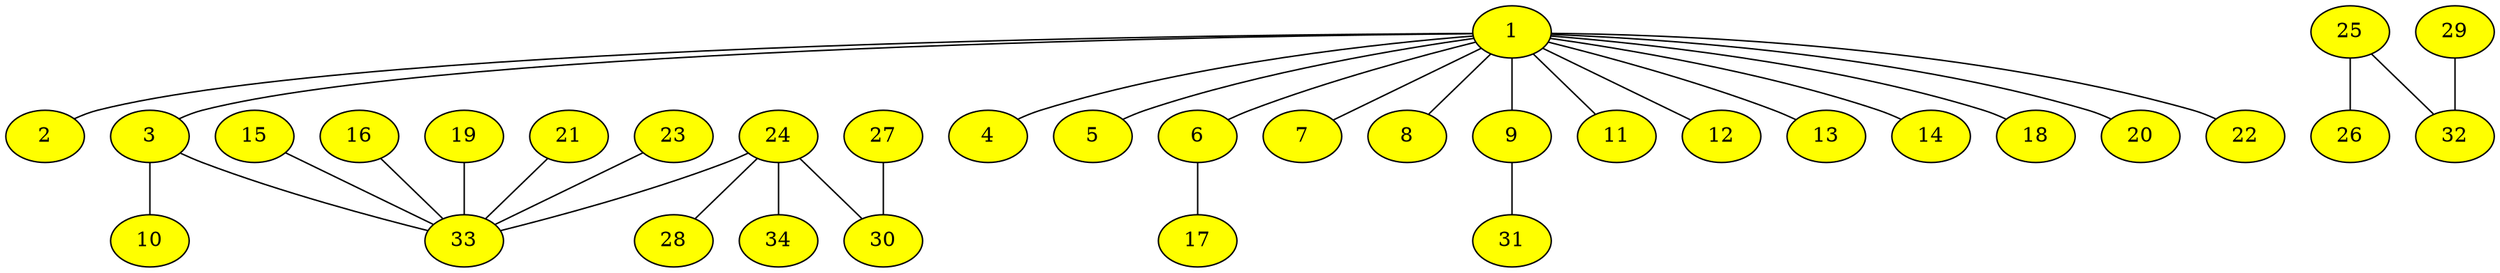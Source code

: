 graph graphutils {
  node [ color = black, fillcolor = while, style = filled ];
  "1" -- "2" [w=1];
  "1" -- "3" [w=1];
  "1" -- "4" [w=1];
  "1" -- "5" [w=1];
  "1" -- "6" [w=1];
  "1" -- "7" [w=1];
  "1" -- "8" [w=1];
  "1" -- "9" [w=1];
  "1" -- "11" [w=1];
  "1" -- "12" [w=1];
  "1" -- "13" [w=1];
  "1" -- "14" [w=1];
  "1" -- "18" [w=1];
  "1" -- "20" [w=1];
  "1" -- "22" [w=1];
  "1" [fillcolor="#ffff00"];
  "2" [fillcolor="#ffff00"];
  "3" -- "10" [w=1];
  "3" -- "33" [w=1];
  "3" [fillcolor="#ffff00"];
  "4" [fillcolor="#ffff00"];
  "5" [fillcolor="#ffff00"];
  "6" -- "17" [w=1];
  "6" [fillcolor="#ffff00"];
  "7" [fillcolor="#ffff00"];
  "8" [fillcolor="#ffff00"];
  "9" -- "31" [w=1];
  "9" [fillcolor="#ffff00"];
  "10" [fillcolor="#ffff00"];
  "11" [fillcolor="#ffff00"];
  "12" [fillcolor="#ffff00"];
  "13" [fillcolor="#ffff00"];
  "14" [fillcolor="#ffff00"];
  "15" -- "33" [w=1];
  "15" [fillcolor="#ffff00"];
  "16" -- "33" [w=1];
  "16" [fillcolor="#ffff00"];
  "17" [fillcolor="#ffff00"];
  "18" [fillcolor="#ffff00"];
  "19" -- "33" [w=1];
  "19" [fillcolor="#ffff00"];
  "20" [fillcolor="#ffff00"];
  "21" -- "33" [w=1];
  "21" [fillcolor="#ffff00"];
  "22" [fillcolor="#ffff00"];
  "23" -- "33" [w=1];
  "23" [fillcolor="#ffff00"];
  "24" -- "28" [w=1];
  "24" -- "30" [w=1];
  "24" -- "33" [w=1];
  "24" -- "34" [w=1];
  "24" [fillcolor="#ffff00"];
  "25" -- "26" [w=1];
  "25" -- "32" [w=1];
  "25" [fillcolor="#ffff00"];
  "26" [fillcolor="#ffff00"];
  "27" -- "30" [w=1];
  "27" [fillcolor="#ffff00"];
  "28" [fillcolor="#ffff00"];
  "29" -- "32" [w=1];
  "29" [fillcolor="#ffff00"];
  "30" [fillcolor="#ffff00"];
  "31" [fillcolor="#ffff00"];
  "32" [fillcolor="#ffff00"];
  "33" [fillcolor="#ffff00"];
  "34" [fillcolor="#ffff00"];
}
